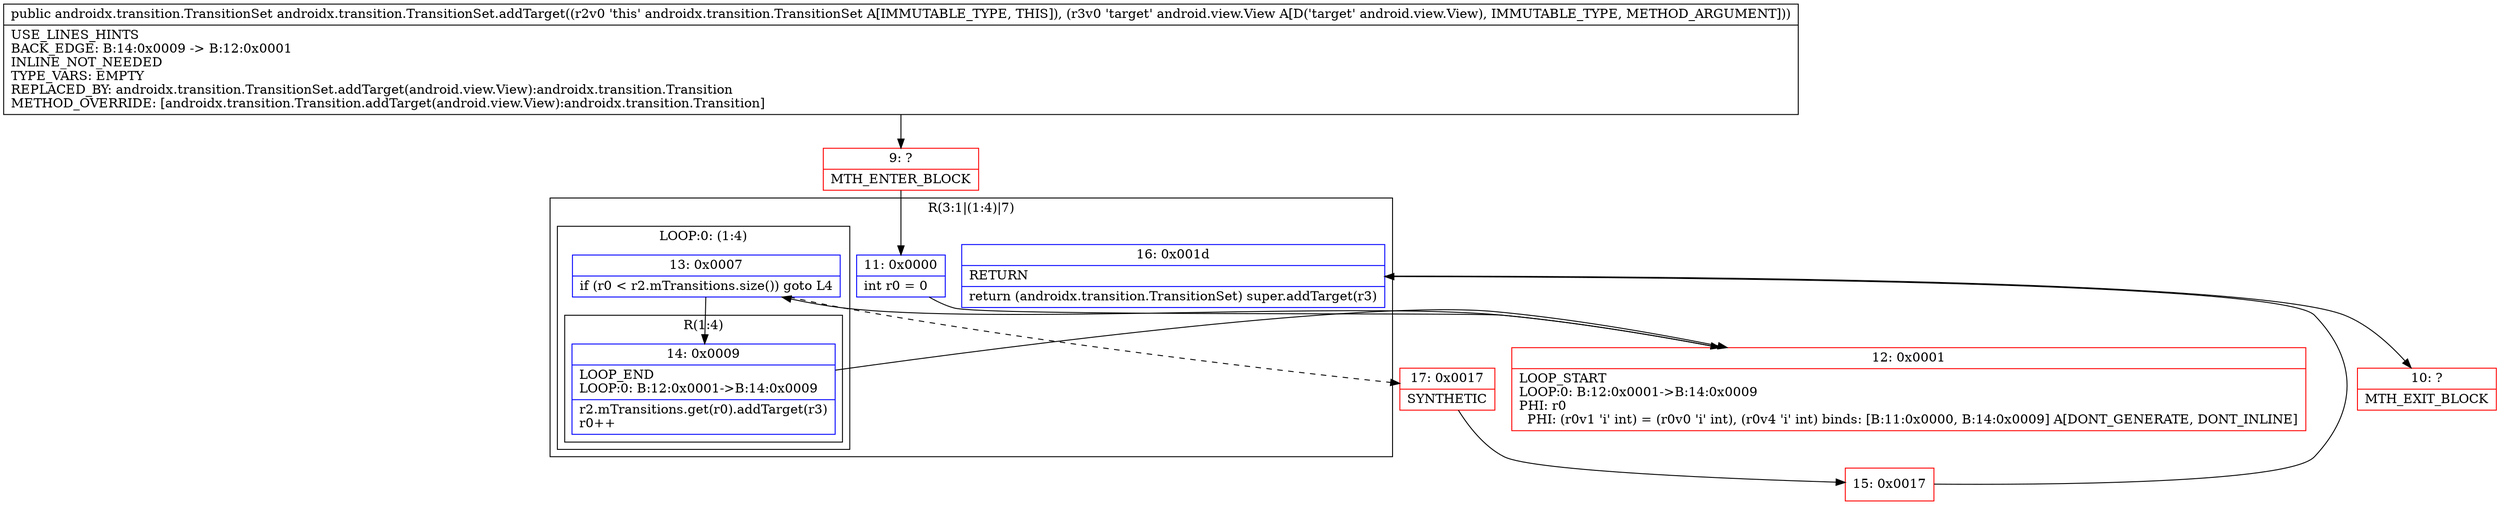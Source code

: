 digraph "CFG forandroidx.transition.TransitionSet.addTarget(Landroid\/view\/View;)Landroidx\/transition\/TransitionSet;" {
subgraph cluster_Region_1894118819 {
label = "R(3:1|(1:4)|7)";
node [shape=record,color=blue];
Node_11 [shape=record,label="{11\:\ 0x0000|int r0 = 0\l}"];
subgraph cluster_LoopRegion_1400014582 {
label = "LOOP:0: (1:4)";
node [shape=record,color=blue];
Node_13 [shape=record,label="{13\:\ 0x0007|if (r0 \< r2.mTransitions.size()) goto L4\l}"];
subgraph cluster_Region_1981600392 {
label = "R(1:4)";
node [shape=record,color=blue];
Node_14 [shape=record,label="{14\:\ 0x0009|LOOP_END\lLOOP:0: B:12:0x0001\-\>B:14:0x0009\l|r2.mTransitions.get(r0).addTarget(r3)\lr0++\l}"];
}
}
Node_16 [shape=record,label="{16\:\ 0x001d|RETURN\l|return (androidx.transition.TransitionSet) super.addTarget(r3)\l}"];
}
Node_9 [shape=record,color=red,label="{9\:\ ?|MTH_ENTER_BLOCK\l}"];
Node_12 [shape=record,color=red,label="{12\:\ 0x0001|LOOP_START\lLOOP:0: B:12:0x0001\-\>B:14:0x0009\lPHI: r0 \l  PHI: (r0v1 'i' int) = (r0v0 'i' int), (r0v4 'i' int) binds: [B:11:0x0000, B:14:0x0009] A[DONT_GENERATE, DONT_INLINE]\l}"];
Node_17 [shape=record,color=red,label="{17\:\ 0x0017|SYNTHETIC\l}"];
Node_15 [shape=record,color=red,label="{15\:\ 0x0017}"];
Node_10 [shape=record,color=red,label="{10\:\ ?|MTH_EXIT_BLOCK\l}"];
MethodNode[shape=record,label="{public androidx.transition.TransitionSet androidx.transition.TransitionSet.addTarget((r2v0 'this' androidx.transition.TransitionSet A[IMMUTABLE_TYPE, THIS]), (r3v0 'target' android.view.View A[D('target' android.view.View), IMMUTABLE_TYPE, METHOD_ARGUMENT]))  | USE_LINES_HINTS\lBACK_EDGE: B:14:0x0009 \-\> B:12:0x0001\lINLINE_NOT_NEEDED\lTYPE_VARS: EMPTY\lREPLACED_BY: androidx.transition.TransitionSet.addTarget(android.view.View):androidx.transition.Transition\lMETHOD_OVERRIDE: [androidx.transition.Transition.addTarget(android.view.View):androidx.transition.Transition]\l}"];
MethodNode -> Node_9;Node_11 -> Node_12;
Node_13 -> Node_14;
Node_13 -> Node_17[style=dashed];
Node_14 -> Node_12;
Node_16 -> Node_10;
Node_9 -> Node_11;
Node_12 -> Node_13;
Node_17 -> Node_15;
Node_15 -> Node_16;
}

